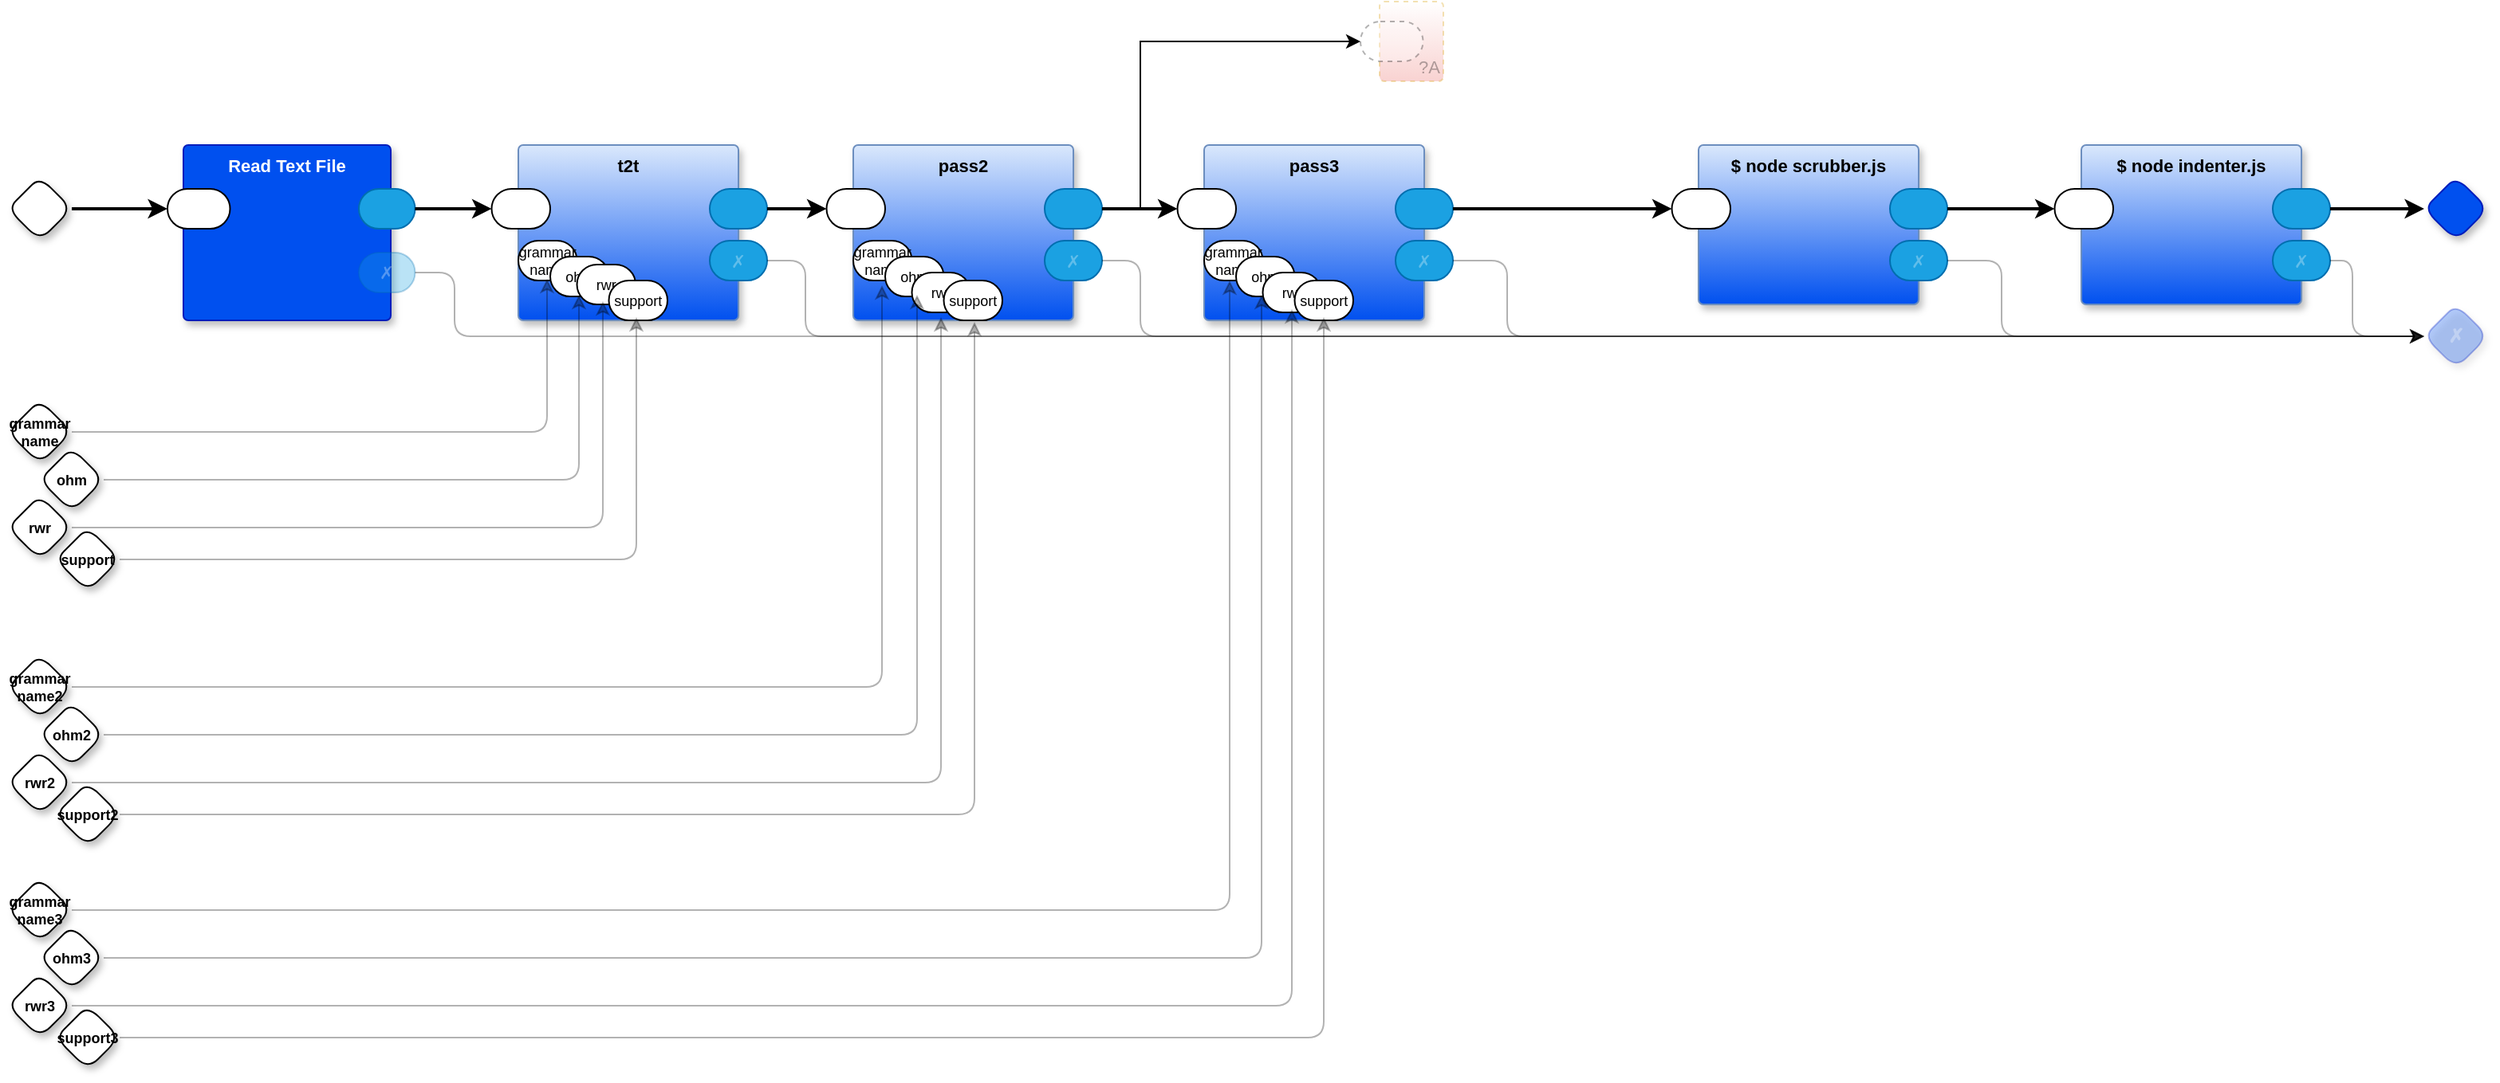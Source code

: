 <mxfile version="24.4.8" type="device" pages="4">
  <diagram id="Rfz-nHKzfFXtIfp8jGCo" name="main">
    <mxGraphModel dx="1050" dy="583" grid="1" gridSize="10" guides="1" tooltips="1" connect="1" arrows="1" fold="1" page="1" pageScale="1" pageWidth="850" pageHeight="1100" math="0" shadow="0">
      <root>
        <mxCell id="0" />
        <mxCell id="1" parent="0" />
        <mxCell id="_-YTuwWALcvk040Sg-yM-1" value="t2t" style="rounded=1;whiteSpace=wrap;html=1;container=1;recursiveResize=0;verticalAlign=top;arcSize=6;fontStyle=1;autosize=0;points=[];absoluteArcSize=1;shadow=1;strokeColor=#6c8ebf;fillColor=#dae8fc;fontFamily=Helvetica;fontSize=11;gradientColor=#0050EF;fontColor=default;" parent="1" vertex="1">
          <mxGeometry x="340" y="120" width="138" height="110" as="geometry">
            <mxRectangle x="-98" y="-1230" width="99" height="26" as="alternateBounds" />
          </mxGeometry>
        </mxCell>
        <mxCell id="_-YTuwWALcvk040Sg-yM-2" value="" style="rounded=1;whiteSpace=wrap;html=1;sketch=0;points=[[0,0.5,0,0,0],[1,0.5,0,0,0]];arcSize=50;fontFamily=Helvetica;fontSize=11;fontColor=default;" parent="_-YTuwWALcvk040Sg-yM-1" vertex="1">
          <mxGeometry x="-16.75" y="27.5" width="36.75" height="25" as="geometry" />
        </mxCell>
        <mxCell id="_-YTuwWALcvk040Sg-yM-3" value="" style="rounded=1;whiteSpace=wrap;html=1;sketch=0;points=[[0,0.5,0,0,0],[1,0.5,0,0,0]];fillColor=#1ba1e2;fontColor=#ffffff;strokeColor=#006EAF;arcSize=50;fontFamily=Helvetica;fontSize=11;" parent="_-YTuwWALcvk040Sg-yM-1" vertex="1">
          <mxGeometry x="120" y="27.5" width="36" height="25" as="geometry" />
        </mxCell>
        <mxCell id="_-YTuwWALcvk040Sg-yM-4" value="✗" style="rounded=1;whiteSpace=wrap;html=1;sketch=0;points=[[0,0.5,0,0,0],[1,0.5,0,0,0]];fillColor=#1ba1e2;fontColor=#ffffff;strokeColor=#006EAF;arcSize=50;fontFamily=Helvetica;fontSize=11;textOpacity=30;" parent="_-YTuwWALcvk040Sg-yM-1" vertex="1">
          <mxGeometry x="120" y="60" width="36" height="25" as="geometry" />
        </mxCell>
        <mxCell id="VTmQtG-PegYEg4OVuffs-2" value="grammar&#xa;name" style="rounded=1;sketch=0;points=[[0,0.5,0,0,0],[1,0.5,0,0,0]];arcSize=50;fontFamily=Helvetica;fontSize=9;fontColor=default;" parent="_-YTuwWALcvk040Sg-yM-1" vertex="1">
          <mxGeometry y="60" width="36.75" height="25" as="geometry" />
        </mxCell>
        <mxCell id="LCIWxbHtnL4AgZjA0z7f-9" value="ohm" style="rounded=1;sketch=0;points=[[0,0.5,0,0,0],[1,0.5,0,0,0]];arcSize=50;fontFamily=Helvetica;fontSize=9;fontColor=default;" parent="_-YTuwWALcvk040Sg-yM-1" vertex="1">
          <mxGeometry x="20" y="70" width="36.75" height="25" as="geometry" />
        </mxCell>
        <mxCell id="LCIWxbHtnL4AgZjA0z7f-10" value="rwr" style="rounded=1;sketch=0;points=[[0,0.5,0,0,0],[1,0.5,0,0,0]];arcSize=50;fontFamily=Helvetica;fontSize=9;fontColor=default;" parent="_-YTuwWALcvk040Sg-yM-1" vertex="1">
          <mxGeometry x="36.75" y="75" width="36.75" height="25" as="geometry" />
        </mxCell>
        <mxCell id="VTmQtG-PegYEg4OVuffs-1" value="support" style="rounded=1;sketch=0;points=[[0,0.5,0,0,0],[1,0.5,0,0,0]];arcSize=50;fontFamily=Helvetica;fontSize=9;fontColor=default;" parent="_-YTuwWALcvk040Sg-yM-1" vertex="1">
          <mxGeometry x="56.75" y="85" width="36.75" height="25" as="geometry" />
        </mxCell>
        <mxCell id="_-YTuwWALcvk040Sg-yM-5" value="" style="rhombus;whiteSpace=wrap;html=1;rounded=1;fontStyle=1;glass=0;sketch=0;fontSize=12;points=[[0,0.5,0,0,0],[0.5,0,0,0,0],[0.5,1,0,0,0],[1,0.5,0,0,0]];shadow=1;fontFamily=Helvetica;fontColor=default;" parent="1" vertex="1">
          <mxGeometry x="20" y="140" width="40" height="40" as="geometry" />
        </mxCell>
        <mxCell id="_-YTuwWALcvk040Sg-yM-6" value="" style="rhombus;whiteSpace=wrap;html=1;rounded=1;fontStyle=1;glass=0;sketch=0;fontSize=12;points=[[0,0.5,0,0,0],[0.5,0,0,0,0],[0.5,1,0,0,0],[1,0.5,0,0,0]];shadow=1;fillColor=#0050ef;fontColor=#ffffff;strokeColor=#001DBC;fontFamily=Helvetica;" parent="1" vertex="1">
          <mxGeometry x="1535" y="140" width="40" height="40" as="geometry" />
        </mxCell>
        <mxCell id="_-YTuwWALcvk040Sg-yM-7" value="✗" style="rhombus;whiteSpace=wrap;html=1;rounded=1;fillColor=#0050ef;fontColor=#ffffff;strokeColor=#001DBC;fontStyle=1;glass=0;sketch=0;fontSize=12;points=[[0,0.5,0,0,0],[0.5,0,0,0,0],[0.5,1,0,0,0],[1,0.5,0,0,0]];shadow=1;opacity=30;textOpacity=30;" parent="1" vertex="1">
          <mxGeometry x="1535" y="220" width="40" height="40" as="geometry" />
        </mxCell>
        <mxCell id="_-YTuwWALcvk040Sg-yM-9" style="edgeStyle=orthogonalEdgeStyle;rounded=1;orthogonalLoop=1;jettySize=auto;html=1;exitX=1;exitY=0.5;exitDx=0;exitDy=0;exitPerimeter=0;entryX=0;entryY=0.5;entryDx=0;entryDy=0;entryPerimeter=0;curved=0;opacity=30;" parent="1" source="_-YTuwWALcvk040Sg-yM-4" target="_-YTuwWALcvk040Sg-yM-7" edge="1">
          <mxGeometry relative="1" as="geometry">
            <Array as="points">
              <mxPoint x="520" y="193" />
              <mxPoint x="520" y="240" />
              <mxPoint x="770" y="240" />
            </Array>
          </mxGeometry>
        </mxCell>
        <mxCell id="VGZLOjveox1qzQNJpgzl-1" value="Read Text File" style="rounded=1;whiteSpace=wrap;html=1;sketch=0;container=1;recursiveResize=0;verticalAlign=top;arcSize=6;fontStyle=1;autosize=0;points=[];absoluteArcSize=1;shadow=1;strokeColor=#001DBC;fillColor=#0050ef;fontColor=#ffffff;fontFamily=Helvetica;fontSize=11;" parent="1" vertex="1">
          <mxGeometry x="130" y="120" width="130" height="110" as="geometry">
            <mxRectangle x="-98" y="-1230" width="99" height="26" as="alternateBounds" />
          </mxGeometry>
        </mxCell>
        <mxCell id="VGZLOjveox1qzQNJpgzl-2" value="" style="rounded=1;whiteSpace=wrap;html=1;sketch=0;points=[[0,0.5,0,0,0],[1,0.5,0,0,0]];arcSize=50;fontFamily=Helvetica;fontSize=11;fontColor=default;" parent="VGZLOjveox1qzQNJpgzl-1" vertex="1">
          <mxGeometry x="-10" y="27.5" width="39.25" height="25" as="geometry" />
        </mxCell>
        <mxCell id="VGZLOjveox1qzQNJpgzl-3" value="" style="rounded=1;whiteSpace=wrap;html=1;sketch=0;points=[[0,0.5,0,0,0],[1,0.5,0,0,0]];fillColor=#1ba1e2;fontColor=#ffffff;strokeColor=#006EAF;arcSize=50;fontFamily=Helvetica;fontSize=11;" parent="VGZLOjveox1qzQNJpgzl-1" vertex="1">
          <mxGeometry x="110" y="27.5" width="35.25" height="25" as="geometry" />
        </mxCell>
        <mxCell id="VGZLOjveox1qzQNJpgzl-4" value="✗" style="rounded=1;whiteSpace=wrap;html=1;sketch=0;points=[[0,0.5,0,0,0],[1,0.5,0,0,0]];fillColor=#1ba1e2;fontColor=#ffffff;strokeColor=#006EAF;arcSize=50;fontFamily=Helvetica;fontSize=11;textOpacity=30;opacity=30;" parent="VGZLOjveox1qzQNJpgzl-1" vertex="1">
          <mxGeometry x="110" y="67.5" width="35.25" height="25" as="geometry" />
        </mxCell>
        <mxCell id="VGZLOjveox1qzQNJpgzl-5" style="edgeStyle=orthogonalEdgeStyle;rounded=0;orthogonalLoop=1;jettySize=auto;html=1;exitX=1;exitY=0.5;exitDx=0;exitDy=0;exitPerimeter=0;entryX=0;entryY=0.5;entryDx=0;entryDy=0;entryPerimeter=0;strokeWidth=2;" parent="1" source="_-YTuwWALcvk040Sg-yM-5" target="VGZLOjveox1qzQNJpgzl-2" edge="1">
          <mxGeometry relative="1" as="geometry" />
        </mxCell>
        <mxCell id="VGZLOjveox1qzQNJpgzl-6" style="edgeStyle=orthogonalEdgeStyle;rounded=0;orthogonalLoop=1;jettySize=auto;html=1;exitX=1;exitY=0.5;exitDx=0;exitDy=0;exitPerimeter=0;strokeWidth=2;" parent="1" source="VGZLOjveox1qzQNJpgzl-3" target="_-YTuwWALcvk040Sg-yM-2" edge="1">
          <mxGeometry relative="1" as="geometry" />
        </mxCell>
        <mxCell id="VGZLOjveox1qzQNJpgzl-7" style="edgeStyle=orthogonalEdgeStyle;rounded=1;orthogonalLoop=1;jettySize=auto;html=1;exitX=1;exitY=0.5;exitDx=0;exitDy=0;exitPerimeter=0;entryX=0;entryY=0.5;entryDx=0;entryDy=0;entryPerimeter=0;curved=0;opacity=30;" parent="1" source="VGZLOjveox1qzQNJpgzl-4" target="_-YTuwWALcvk040Sg-yM-7" edge="1">
          <mxGeometry relative="1" as="geometry">
            <Array as="points">
              <mxPoint x="300" y="200" />
              <mxPoint x="300" y="240" />
            </Array>
          </mxGeometry>
        </mxCell>
        <mxCell id="CZ-6qLe8DsOaRnYPHkps-1" value="pass2" style="rounded=1;whiteSpace=wrap;html=1;container=1;recursiveResize=0;verticalAlign=top;arcSize=6;fontStyle=1;autosize=0;points=[];absoluteArcSize=1;shadow=1;strokeColor=#6c8ebf;fillColor=#dae8fc;fontFamily=Helvetica;fontSize=11;gradientColor=#0050EF;fontColor=default;" parent="1" vertex="1">
          <mxGeometry x="550" y="120" width="138" height="110" as="geometry">
            <mxRectangle x="-98" y="-1230" width="99" height="26" as="alternateBounds" />
          </mxGeometry>
        </mxCell>
        <mxCell id="CZ-6qLe8DsOaRnYPHkps-2" value="" style="rounded=1;whiteSpace=wrap;html=1;sketch=0;points=[[0,0.5,0,0,0],[1,0.5,0,0,0]];arcSize=50;fontFamily=Helvetica;fontSize=11;fontColor=default;" parent="CZ-6qLe8DsOaRnYPHkps-1" vertex="1">
          <mxGeometry x="-16.75" y="27.5" width="36.75" height="25" as="geometry" />
        </mxCell>
        <mxCell id="CZ-6qLe8DsOaRnYPHkps-3" value="" style="rounded=1;whiteSpace=wrap;html=1;sketch=0;points=[[0,0.5,0,0,0],[1,0.5,0,0,0]];fillColor=#1ba1e2;fontColor=#ffffff;strokeColor=#006EAF;arcSize=50;fontFamily=Helvetica;fontSize=11;" parent="CZ-6qLe8DsOaRnYPHkps-1" vertex="1">
          <mxGeometry x="120" y="27.5" width="36" height="25" as="geometry" />
        </mxCell>
        <mxCell id="CZ-6qLe8DsOaRnYPHkps-4" value="✗" style="rounded=1;whiteSpace=wrap;html=1;sketch=0;points=[[0,0.5,0,0,0],[1,0.5,0,0,0]];fillColor=#1ba1e2;fontColor=#ffffff;strokeColor=#006EAF;arcSize=50;fontFamily=Helvetica;fontSize=11;textOpacity=30;" parent="CZ-6qLe8DsOaRnYPHkps-1" vertex="1">
          <mxGeometry x="120" y="60" width="36" height="25" as="geometry" />
        </mxCell>
        <mxCell id="LCIWxbHtnL4AgZjA0z7f-11" value="grammar&#xa;name" style="rounded=1;sketch=0;points=[[0,0.5,0,0,0],[1,0.5,0,0,0]];arcSize=50;fontFamily=Helvetica;fontSize=9;fontColor=default;" parent="CZ-6qLe8DsOaRnYPHkps-1" vertex="1">
          <mxGeometry y="60" width="36.75" height="25" as="geometry" />
        </mxCell>
        <mxCell id="LCIWxbHtnL4AgZjA0z7f-12" value="ohm" style="rounded=1;sketch=0;points=[[0,0.5,0,0,0],[1,0.5,0,0,0]];arcSize=50;fontFamily=Helvetica;fontSize=9;fontColor=default;" parent="CZ-6qLe8DsOaRnYPHkps-1" vertex="1">
          <mxGeometry x="20" y="70" width="36.75" height="25" as="geometry" />
        </mxCell>
        <mxCell id="VTmQtG-PegYEg4OVuffs-7" value="rwr" style="rounded=1;sketch=0;points=[[0,0.5,0,0,0],[1,0.5,0,0,0]];arcSize=50;fontFamily=Helvetica;fontSize=9;fontColor=default;" parent="CZ-6qLe8DsOaRnYPHkps-1" vertex="1">
          <mxGeometry x="36.75" y="80" width="36.75" height="25" as="geometry" />
        </mxCell>
        <mxCell id="VTmQtG-PegYEg4OVuffs-8" value="support" style="rounded=1;sketch=0;points=[[0,0.5,0,0,0],[1,0.5,0,0,0]];arcSize=50;fontFamily=Helvetica;fontSize=9;fontColor=default;" parent="CZ-6qLe8DsOaRnYPHkps-1" vertex="1">
          <mxGeometry x="56.75" y="85" width="36.75" height="25" as="geometry" />
        </mxCell>
        <mxCell id="CZ-6qLe8DsOaRnYPHkps-5" style="edgeStyle=orthogonalEdgeStyle;rounded=1;orthogonalLoop=1;jettySize=auto;html=1;exitX=1;exitY=0.5;exitDx=0;exitDy=0;exitPerimeter=0;entryX=0;entryY=0.5;entryDx=0;entryDy=0;entryPerimeter=0;curved=0;opacity=30;" parent="1" source="CZ-6qLe8DsOaRnYPHkps-4" target="_-YTuwWALcvk040Sg-yM-7" edge="1">
          <mxGeometry relative="1" as="geometry">
            <Array as="points">
              <mxPoint x="730" y="193" />
              <mxPoint x="730" y="240" />
            </Array>
          </mxGeometry>
        </mxCell>
        <mxCell id="LCIWxbHtnL4AgZjA0z7f-1" value="$ node indenter.js" style="rounded=1;whiteSpace=wrap;html=1;container=1;recursiveResize=0;verticalAlign=top;arcSize=6;fontStyle=1;autosize=0;points=[];absoluteArcSize=1;shadow=1;strokeColor=#6c8ebf;fillColor=#dae8fc;fontFamily=Helvetica;fontSize=11;gradientColor=#0050EF;fontColor=default;" parent="1" vertex="1">
          <mxGeometry x="1320" y="120" width="138" height="100" as="geometry">
            <mxRectangle x="-98" y="-1230" width="99" height="26" as="alternateBounds" />
          </mxGeometry>
        </mxCell>
        <mxCell id="LCIWxbHtnL4AgZjA0z7f-2" value="" style="rounded=1;whiteSpace=wrap;html=1;sketch=0;points=[[0,0.5,0,0,0],[1,0.5,0,0,0]];arcSize=50;fontFamily=Helvetica;fontSize=11;fontColor=default;" parent="LCIWxbHtnL4AgZjA0z7f-1" vertex="1">
          <mxGeometry x="-16.75" y="27.5" width="36.75" height="25" as="geometry" />
        </mxCell>
        <mxCell id="LCIWxbHtnL4AgZjA0z7f-3" value="" style="rounded=1;whiteSpace=wrap;html=1;sketch=0;points=[[0,0.5,0,0,0],[1,0.5,0,0,0]];fillColor=#1ba1e2;fontColor=#ffffff;strokeColor=#006EAF;arcSize=50;fontFamily=Helvetica;fontSize=11;" parent="LCIWxbHtnL4AgZjA0z7f-1" vertex="1">
          <mxGeometry x="120" y="27.5" width="36" height="25" as="geometry" />
        </mxCell>
        <mxCell id="LCIWxbHtnL4AgZjA0z7f-4" value="✗" style="rounded=1;whiteSpace=wrap;html=1;sketch=0;points=[[0,0.5,0,0,0],[1,0.5,0,0,0]];fillColor=#1ba1e2;fontColor=#ffffff;strokeColor=#006EAF;arcSize=50;fontFamily=Helvetica;fontSize=11;textOpacity=30;" parent="LCIWxbHtnL4AgZjA0z7f-1" vertex="1">
          <mxGeometry x="120" y="60" width="36" height="25" as="geometry" />
        </mxCell>
        <mxCell id="LCIWxbHtnL4AgZjA0z7f-7" style="edgeStyle=orthogonalEdgeStyle;rounded=1;orthogonalLoop=1;jettySize=auto;html=1;entryX=0;entryY=0.5;entryDx=0;entryDy=0;entryPerimeter=0;curved=0;opacity=30;" parent="1" source="LCIWxbHtnL4AgZjA0z7f-4" target="_-YTuwWALcvk040Sg-yM-7" edge="1">
          <mxGeometry relative="1" as="geometry">
            <Array as="points">
              <mxPoint x="1490" y="193" />
              <mxPoint x="1490" y="240" />
            </Array>
          </mxGeometry>
        </mxCell>
        <mxCell id="LCIWxbHtnL4AgZjA0z7f-13" value="grammar&#xa;name" style="rhombus;rounded=1;fontStyle=1;glass=0;sketch=0;fontSize=9;points=[[0,0.5,0,0,0],[0.5,0,0,0,0],[0.5,1,0,0,0],[1,0.5,0,0,0]];shadow=1;fontFamily=Helvetica;fontColor=default;" parent="1" vertex="1">
          <mxGeometry x="20" y="280" width="40" height="40" as="geometry" />
        </mxCell>
        <mxCell id="LCIWxbHtnL4AgZjA0z7f-14" value="ohm" style="rhombus;rounded=1;fontStyle=1;glass=0;sketch=0;fontSize=9;points=[[0,0.5,0,0,0],[0.5,0,0,0,0],[0.5,1,0,0,0],[1,0.5,0,0,0]];shadow=1;fontFamily=Helvetica;fontColor=default;" parent="1" vertex="1">
          <mxGeometry x="40" y="310" width="40" height="40" as="geometry" />
        </mxCell>
        <mxCell id="LCIWxbHtnL4AgZjA0z7f-17" style="edgeStyle=orthogonalEdgeStyle;rounded=1;orthogonalLoop=1;jettySize=auto;html=1;exitX=1;exitY=0.5;exitDx=0;exitDy=0;exitPerimeter=0;entryX=0.49;entryY=0.96;entryDx=0;entryDy=0;entryPerimeter=0;curved=0;opacity=30;" parent="1" source="LCIWxbHtnL4AgZjA0z7f-13" target="VTmQtG-PegYEg4OVuffs-2" edge="1">
          <mxGeometry relative="1" as="geometry" />
        </mxCell>
        <mxCell id="LCIWxbHtnL4AgZjA0z7f-18" style="edgeStyle=orthogonalEdgeStyle;rounded=1;orthogonalLoop=1;jettySize=auto;html=1;exitX=1;exitY=0.5;exitDx=0;exitDy=0;exitPerimeter=0;entryX=0.49;entryY=0.96;entryDx=0;entryDy=0;entryPerimeter=0;curved=0;opacity=30;" parent="1" source="LCIWxbHtnL4AgZjA0z7f-14" target="LCIWxbHtnL4AgZjA0z7f-9" edge="1">
          <mxGeometry relative="1" as="geometry" />
        </mxCell>
        <mxCell id="VTmQtG-PegYEg4OVuffs-3" value="rwr" style="rhombus;rounded=1;fontStyle=1;glass=0;sketch=0;fontSize=9;points=[[0,0.5,0,0,0],[0.5,0,0,0,0],[0.5,1,0,0,0],[1,0.5,0,0,0]];shadow=1;fontFamily=Helvetica;fontColor=default;" parent="1" vertex="1">
          <mxGeometry x="20" y="340" width="40" height="40" as="geometry" />
        </mxCell>
        <mxCell id="VTmQtG-PegYEg4OVuffs-4" value="support" style="rhombus;rounded=1;fontStyle=1;glass=0;sketch=0;fontSize=9;points=[[0,0.5,0,0,0],[0.5,0,0,0,0],[0.5,1,0,0,0],[1,0.5,0,0,0]];shadow=1;fontFamily=Helvetica;fontColor=default;" parent="1" vertex="1">
          <mxGeometry x="50" y="360" width="40" height="40" as="geometry" />
        </mxCell>
        <mxCell id="VTmQtG-PegYEg4OVuffs-5" style="edgeStyle=orthogonalEdgeStyle;rounded=1;orthogonalLoop=1;jettySize=auto;html=1;exitX=1;exitY=0.5;exitDx=0;exitDy=0;exitPerimeter=0;entryX=0.442;entryY=0.92;entryDx=0;entryDy=0;entryPerimeter=0;curved=0;opacity=30;" parent="1" source="VTmQtG-PegYEg4OVuffs-3" target="LCIWxbHtnL4AgZjA0z7f-10" edge="1">
          <mxGeometry relative="1" as="geometry" />
        </mxCell>
        <mxCell id="VTmQtG-PegYEg4OVuffs-6" style="edgeStyle=orthogonalEdgeStyle;rounded=1;orthogonalLoop=1;jettySize=auto;html=1;exitX=1;exitY=0.5;exitDx=0;exitDy=0;exitPerimeter=0;entryX=0.469;entryY=0.92;entryDx=0;entryDy=0;entryPerimeter=0;curved=0;opacity=30;" parent="1" source="VTmQtG-PegYEg4OVuffs-4" target="VTmQtG-PegYEg4OVuffs-1" edge="1">
          <mxGeometry relative="1" as="geometry" />
        </mxCell>
        <mxCell id="VTmQtG-PegYEg4OVuffs-9" value="grammar&#xa;name2" style="rhombus;rounded=1;fontStyle=1;glass=0;sketch=0;fontSize=9;points=[[0,0.5,0,0,0],[0.5,0,0,0,0],[0.5,1,0,0,0],[1,0.5,0,0,0]];shadow=1;fontFamily=Helvetica;fontColor=default;" parent="1" vertex="1">
          <mxGeometry x="20" y="440" width="40" height="40" as="geometry" />
        </mxCell>
        <mxCell id="VTmQtG-PegYEg4OVuffs-10" value="ohm2" style="rhombus;rounded=1;fontStyle=1;glass=0;sketch=0;fontSize=9;points=[[0,0.5,0,0,0],[0.5,0,0,0,0],[0.5,1,0,0,0],[1,0.5,0,0,0]];shadow=1;fontFamily=Helvetica;fontColor=default;" parent="1" vertex="1">
          <mxGeometry x="40" y="470" width="40" height="40" as="geometry" />
        </mxCell>
        <mxCell id="VTmQtG-PegYEg4OVuffs-11" value="rwr2" style="rhombus;rounded=1;fontStyle=1;glass=0;sketch=0;fontSize=9;points=[[0,0.5,0,0,0],[0.5,0,0,0,0],[0.5,1,0,0,0],[1,0.5,0,0,0]];shadow=1;fontFamily=Helvetica;fontColor=default;" parent="1" vertex="1">
          <mxGeometry x="20" y="500" width="40" height="40" as="geometry" />
        </mxCell>
        <mxCell id="VTmQtG-PegYEg4OVuffs-12" value="support2" style="rhombus;rounded=1;fontStyle=1;glass=0;sketch=0;fontSize=9;points=[[0,0.5,0,0,0],[0.5,0,0,0,0],[0.5,1,0,0,0],[1,0.5,0,0,0]];shadow=1;fontFamily=Helvetica;fontColor=default;" parent="1" vertex="1">
          <mxGeometry x="50" y="520" width="40" height="40" as="geometry" />
        </mxCell>
        <mxCell id="VTmQtG-PegYEg4OVuffs-13" style="edgeStyle=orthogonalEdgeStyle;rounded=1;orthogonalLoop=1;jettySize=auto;html=1;exitX=1;exitY=0.5;exitDx=0;exitDy=0;exitPerimeter=0;entryX=0.49;entryY=1.12;entryDx=0;entryDy=0;entryPerimeter=0;curved=0;opacity=30;" parent="1" source="VTmQtG-PegYEg4OVuffs-9" target="LCIWxbHtnL4AgZjA0z7f-11" edge="1">
          <mxGeometry relative="1" as="geometry">
            <mxPoint x="188" y="460" as="targetPoint" />
          </mxGeometry>
        </mxCell>
        <mxCell id="VTmQtG-PegYEg4OVuffs-14" style="edgeStyle=orthogonalEdgeStyle;curved=0;rounded=1;orthogonalLoop=1;jettySize=auto;html=1;exitX=1;exitY=0.5;exitDx=0;exitDy=0;exitPerimeter=0;entryX=0.544;entryY=0.96;entryDx=0;entryDy=0;entryPerimeter=0;opacity=30;strokeColor=default;align=center;verticalAlign=middle;fontFamily=Helvetica;fontSize=11;fontColor=default;labelBackgroundColor=default;endArrow=classic;" parent="1" source="VTmQtG-PegYEg4OVuffs-10" target="LCIWxbHtnL4AgZjA0z7f-12" edge="1">
          <mxGeometry relative="1" as="geometry">
            <mxPoint x="258" y="490" as="targetPoint" />
          </mxGeometry>
        </mxCell>
        <mxCell id="VTmQtG-PegYEg4OVuffs-15" style="edgeStyle=orthogonalEdgeStyle;curved=0;rounded=1;orthogonalLoop=1;jettySize=auto;html=1;exitX=1;exitY=0.5;exitDx=0;exitDy=0;exitPerimeter=0;entryX=0.497;entryY=1.12;entryDx=0;entryDy=0;entryPerimeter=0;opacity=30;strokeColor=default;align=center;verticalAlign=middle;fontFamily=Helvetica;fontSize=11;fontColor=default;labelBackgroundColor=default;endArrow=classic;" parent="1" source="VTmQtG-PegYEg4OVuffs-11" target="VTmQtG-PegYEg4OVuffs-7" edge="1">
          <mxGeometry relative="1" as="geometry">
            <mxPoint x="198" y="520" as="targetPoint" />
          </mxGeometry>
        </mxCell>
        <mxCell id="VTmQtG-PegYEg4OVuffs-16" style="edgeStyle=orthogonalEdgeStyle;curved=0;rounded=1;orthogonalLoop=1;jettySize=auto;html=1;exitX=1;exitY=0.5;exitDx=0;exitDy=0;exitPerimeter=0;entryX=0.524;entryY=1.04;entryDx=0;entryDy=0;entryPerimeter=0;opacity=30;strokeColor=default;align=center;verticalAlign=middle;fontFamily=Helvetica;fontSize=11;fontColor=default;labelBackgroundColor=default;endArrow=classic;" parent="1" source="VTmQtG-PegYEg4OVuffs-12" target="VTmQtG-PegYEg4OVuffs-8" edge="1">
          <mxGeometry relative="1" as="geometry">
            <mxPoint x="268" y="550" as="targetPoint" />
          </mxGeometry>
        </mxCell>
        <mxCell id="PeTct7XzJ5eczt-76ZHi-1" style="edgeStyle=orthogonalEdgeStyle;curved=0;rounded=1;orthogonalLoop=1;jettySize=auto;html=1;exitX=1;exitY=0.5;exitDx=0;exitDy=0;exitPerimeter=0;entryX=0;entryY=0.5;entryDx=0;entryDy=0;entryPerimeter=0;strokeColor=default;strokeWidth=2;align=center;verticalAlign=middle;fontFamily=Helvetica;fontSize=11;fontColor=default;labelBackgroundColor=default;endArrow=classic;" parent="1" source="_-YTuwWALcvk040Sg-yM-3" target="CZ-6qLe8DsOaRnYPHkps-2" edge="1">
          <mxGeometry relative="1" as="geometry" />
        </mxCell>
        <mxCell id="PeTct7XzJ5eczt-76ZHi-3" value="pass3" style="rounded=1;whiteSpace=wrap;html=1;container=1;recursiveResize=0;verticalAlign=top;arcSize=6;fontStyle=1;autosize=0;points=[];absoluteArcSize=1;shadow=1;strokeColor=#6c8ebf;fillColor=#dae8fc;fontFamily=Helvetica;fontSize=11;gradientColor=#0050EF;fontColor=default;" parent="1" vertex="1">
          <mxGeometry x="770" y="120" width="138" height="110" as="geometry">
            <mxRectangle x="-98" y="-1230" width="99" height="26" as="alternateBounds" />
          </mxGeometry>
        </mxCell>
        <mxCell id="PeTct7XzJ5eczt-76ZHi-4" value="" style="rounded=1;whiteSpace=wrap;html=1;sketch=0;points=[[0,0.5,0,0,0],[1,0.5,0,0,0]];arcSize=50;fontFamily=Helvetica;fontSize=11;fontColor=default;" parent="PeTct7XzJ5eczt-76ZHi-3" vertex="1">
          <mxGeometry x="-16.75" y="27.5" width="36.75" height="25" as="geometry" />
        </mxCell>
        <mxCell id="PeTct7XzJ5eczt-76ZHi-5" value="" style="rounded=1;whiteSpace=wrap;html=1;sketch=0;points=[[0,0.5,0,0,0],[1,0.5,0,0,0]];fillColor=#1ba1e2;fontColor=#ffffff;strokeColor=#006EAF;arcSize=50;fontFamily=Helvetica;fontSize=11;" parent="PeTct7XzJ5eczt-76ZHi-3" vertex="1">
          <mxGeometry x="120" y="27.5" width="36" height="25" as="geometry" />
        </mxCell>
        <mxCell id="PeTct7XzJ5eczt-76ZHi-6" value="✗" style="rounded=1;whiteSpace=wrap;html=1;sketch=0;points=[[0,0.5,0,0,0],[1,0.5,0,0,0]];fillColor=#1ba1e2;fontColor=#ffffff;strokeColor=#006EAF;arcSize=50;fontFamily=Helvetica;fontSize=11;textOpacity=30;" parent="PeTct7XzJ5eczt-76ZHi-3" vertex="1">
          <mxGeometry x="120" y="60" width="36" height="25" as="geometry" />
        </mxCell>
        <mxCell id="PeTct7XzJ5eczt-76ZHi-7" value="grammar&#xa;name" style="rounded=1;sketch=0;points=[[0,0.5,0,0,0],[1,0.5,0,0,0]];arcSize=50;fontFamily=Helvetica;fontSize=9;fontColor=default;" parent="PeTct7XzJ5eczt-76ZHi-3" vertex="1">
          <mxGeometry y="60" width="36.75" height="25" as="geometry" />
        </mxCell>
        <mxCell id="PeTct7XzJ5eczt-76ZHi-8" value="ohm" style="rounded=1;sketch=0;points=[[0,0.5,0,0,0],[1,0.5,0,0,0]];arcSize=50;fontFamily=Helvetica;fontSize=9;fontColor=default;" parent="PeTct7XzJ5eczt-76ZHi-3" vertex="1">
          <mxGeometry x="20" y="70" width="36.75" height="25" as="geometry" />
        </mxCell>
        <mxCell id="PeTct7XzJ5eczt-76ZHi-9" value="rwr" style="rounded=1;sketch=0;points=[[0,0.5,0,0,0],[1,0.5,0,0,0]];arcSize=50;fontFamily=Helvetica;fontSize=9;fontColor=default;" parent="PeTct7XzJ5eczt-76ZHi-3" vertex="1">
          <mxGeometry x="36.75" y="80" width="36.75" height="25" as="geometry" />
        </mxCell>
        <mxCell id="PeTct7XzJ5eczt-76ZHi-10" value="support" style="rounded=1;sketch=0;points=[[0,0.5,0,0,0],[1,0.5,0,0,0]];arcSize=50;fontFamily=Helvetica;fontSize=9;fontColor=default;" parent="PeTct7XzJ5eczt-76ZHi-3" vertex="1">
          <mxGeometry x="56.75" y="85" width="36.75" height="25" as="geometry" />
        </mxCell>
        <mxCell id="PeTct7XzJ5eczt-76ZHi-11" style="edgeStyle=orthogonalEdgeStyle;curved=0;rounded=1;orthogonalLoop=1;jettySize=auto;html=1;exitX=1;exitY=0.5;exitDx=0;exitDy=0;exitPerimeter=0;entryX=0;entryY=0.5;entryDx=0;entryDy=0;entryPerimeter=0;strokeColor=default;strokeWidth=2;align=center;verticalAlign=middle;fontFamily=Helvetica;fontSize=11;fontColor=default;labelBackgroundColor=default;endArrow=classic;" parent="1" source="CZ-6qLe8DsOaRnYPHkps-3" target="PeTct7XzJ5eczt-76ZHi-4" edge="1">
          <mxGeometry relative="1" as="geometry" />
        </mxCell>
        <mxCell id="FwD1aDwRomljv2TTWLnS-1" style="edgeStyle=orthogonalEdgeStyle;curved=0;rounded=1;orthogonalLoop=1;jettySize=auto;html=1;entryX=0;entryY=0.5;entryDx=0;entryDy=0;entryPerimeter=0;strokeColor=default;strokeWidth=1;align=center;verticalAlign=middle;fontFamily=Helvetica;fontSize=11;fontColor=default;labelBackgroundColor=default;endArrow=classic;opacity=30;" parent="1" source="PeTct7XzJ5eczt-76ZHi-6" target="_-YTuwWALcvk040Sg-yM-7" edge="1">
          <mxGeometry relative="1" as="geometry">
            <Array as="points">
              <mxPoint x="960" y="193" />
              <mxPoint x="960" y="240" />
            </Array>
          </mxGeometry>
        </mxCell>
        <mxCell id="FwD1aDwRomljv2TTWLnS-2" value="grammar&#xa;name3" style="rhombus;rounded=1;fontStyle=1;glass=0;sketch=0;fontSize=9;points=[[0,0.5,0,0,0],[0.5,0,0,0,0],[0.5,1,0,0,0],[1,0.5,0,0,0]];shadow=1;fontFamily=Helvetica;fontColor=default;" parent="1" vertex="1">
          <mxGeometry x="20" y="580" width="40" height="40" as="geometry" />
        </mxCell>
        <mxCell id="FwD1aDwRomljv2TTWLnS-3" value="ohm3" style="rhombus;rounded=1;fontStyle=1;glass=0;sketch=0;fontSize=9;points=[[0,0.5,0,0,0],[0.5,0,0,0,0],[0.5,1,0,0,0],[1,0.5,0,0,0]];shadow=1;fontFamily=Helvetica;fontColor=default;" parent="1" vertex="1">
          <mxGeometry x="40" y="610" width="40" height="40" as="geometry" />
        </mxCell>
        <mxCell id="FwD1aDwRomljv2TTWLnS-4" value="rwr3" style="rhombus;rounded=1;fontStyle=1;glass=0;sketch=0;fontSize=9;points=[[0,0.5,0,0,0],[0.5,0,0,0,0],[0.5,1,0,0,0],[1,0.5,0,0,0]];shadow=1;fontFamily=Helvetica;fontColor=default;" parent="1" vertex="1">
          <mxGeometry x="20" y="640" width="40" height="40" as="geometry" />
        </mxCell>
        <mxCell id="FwD1aDwRomljv2TTWLnS-5" value="support3" style="rhombus;rounded=1;fontStyle=1;glass=0;sketch=0;fontSize=9;points=[[0,0.5,0,0,0],[0.5,0,0,0,0],[0.5,1,0,0,0],[1,0.5,0,0,0]];shadow=1;fontFamily=Helvetica;fontColor=default;" parent="1" vertex="1">
          <mxGeometry x="50" y="660" width="40" height="40" as="geometry" />
        </mxCell>
        <mxCell id="FwD1aDwRomljv2TTWLnS-6" style="edgeStyle=orthogonalEdgeStyle;curved=0;rounded=1;orthogonalLoop=1;jettySize=auto;html=1;exitX=1;exitY=0.5;exitDx=0;exitDy=0;exitPerimeter=0;entryX=0.435;entryY=1;entryDx=0;entryDy=0;entryPerimeter=0;strokeColor=default;strokeWidth=1;align=center;verticalAlign=middle;fontFamily=Helvetica;fontSize=11;fontColor=default;labelBackgroundColor=default;endArrow=classic;opacity=30;" parent="1" source="FwD1aDwRomljv2TTWLnS-2" target="PeTct7XzJ5eczt-76ZHi-7" edge="1">
          <mxGeometry relative="1" as="geometry" />
        </mxCell>
        <mxCell id="FwD1aDwRomljv2TTWLnS-7" style="edgeStyle=orthogonalEdgeStyle;curved=0;rounded=1;orthogonalLoop=1;jettySize=auto;html=1;exitX=1;exitY=0.5;exitDx=0;exitDy=0;exitPerimeter=0;entryX=0.435;entryY=0.96;entryDx=0;entryDy=0;entryPerimeter=0;opacity=30;strokeColor=default;strokeWidth=1;align=center;verticalAlign=middle;fontFamily=Helvetica;fontSize=11;fontColor=default;labelBackgroundColor=default;endArrow=classic;" parent="1" source="FwD1aDwRomljv2TTWLnS-3" target="PeTct7XzJ5eczt-76ZHi-8" edge="1">
          <mxGeometry relative="1" as="geometry" />
        </mxCell>
        <mxCell id="FwD1aDwRomljv2TTWLnS-8" style="edgeStyle=orthogonalEdgeStyle;curved=0;rounded=1;orthogonalLoop=1;jettySize=auto;html=1;exitX=1;exitY=0.5;exitDx=0;exitDy=0;exitPerimeter=0;entryX=0.497;entryY=0.92;entryDx=0;entryDy=0;entryPerimeter=0;opacity=30;strokeColor=default;strokeWidth=1;align=center;verticalAlign=middle;fontFamily=Helvetica;fontSize=11;fontColor=default;labelBackgroundColor=default;endArrow=classic;" parent="1" source="FwD1aDwRomljv2TTWLnS-4" target="PeTct7XzJ5eczt-76ZHi-9" edge="1">
          <mxGeometry relative="1" as="geometry" />
        </mxCell>
        <mxCell id="FwD1aDwRomljv2TTWLnS-9" style="edgeStyle=orthogonalEdgeStyle;curved=0;rounded=1;orthogonalLoop=1;jettySize=auto;html=1;exitX=1;exitY=0.5;exitDx=0;exitDy=0;exitPerimeter=0;entryX=0.497;entryY=0.92;entryDx=0;entryDy=0;entryPerimeter=0;opacity=30;strokeColor=default;strokeWidth=1;align=center;verticalAlign=middle;fontFamily=Helvetica;fontSize=11;fontColor=default;labelBackgroundColor=default;endArrow=classic;" parent="1" source="FwD1aDwRomljv2TTWLnS-5" target="PeTct7XzJ5eczt-76ZHi-10" edge="1">
          <mxGeometry relative="1" as="geometry" />
        </mxCell>
        <mxCell id="AomCqyVgUgGo4Gin0dHb-2" style="edgeStyle=orthogonalEdgeStyle;curved=0;rounded=1;orthogonalLoop=1;jettySize=auto;html=1;exitX=1;exitY=0.5;exitDx=0;exitDy=0;exitPerimeter=0;entryX=0;entryY=0.5;entryDx=0;entryDy=0;entryPerimeter=0;strokeColor=default;strokeWidth=2;align=center;verticalAlign=middle;fontFamily=Helvetica;fontSize=11;fontColor=default;labelBackgroundColor=default;endArrow=classic;" parent="1" source="LCIWxbHtnL4AgZjA0z7f-3" target="_-YTuwWALcvk040Sg-yM-6" edge="1">
          <mxGeometry relative="1" as="geometry" />
        </mxCell>
        <mxCell id="AomCqyVgUgGo4Gin0dHb-5" value="$ node scrubber.js" style="rounded=1;whiteSpace=wrap;html=1;container=1;recursiveResize=0;verticalAlign=top;arcSize=6;fontStyle=1;autosize=0;points=[];absoluteArcSize=1;shadow=1;strokeColor=#6c8ebf;fillColor=#dae8fc;fontFamily=Helvetica;fontSize=11;gradientColor=#0050EF;fontColor=default;" parent="1" vertex="1">
          <mxGeometry x="1080" y="120" width="138" height="100" as="geometry">
            <mxRectangle x="-98" y="-1230" width="99" height="26" as="alternateBounds" />
          </mxGeometry>
        </mxCell>
        <mxCell id="AomCqyVgUgGo4Gin0dHb-6" value="" style="rounded=1;whiteSpace=wrap;html=1;sketch=0;points=[[0,0.5,0,0,0],[1,0.5,0,0,0]];arcSize=50;fontFamily=Helvetica;fontSize=11;fontColor=default;" parent="AomCqyVgUgGo4Gin0dHb-5" vertex="1">
          <mxGeometry x="-16.75" y="27.5" width="36.75" height="25" as="geometry" />
        </mxCell>
        <mxCell id="AomCqyVgUgGo4Gin0dHb-7" value="" style="rounded=1;whiteSpace=wrap;html=1;sketch=0;points=[[0,0.5,0,0,0],[1,0.5,0,0,0]];fillColor=#1ba1e2;fontColor=#ffffff;strokeColor=#006EAF;arcSize=50;fontFamily=Helvetica;fontSize=11;" parent="AomCqyVgUgGo4Gin0dHb-5" vertex="1">
          <mxGeometry x="120" y="27.5" width="36" height="25" as="geometry" />
        </mxCell>
        <mxCell id="AomCqyVgUgGo4Gin0dHb-8" value="✗" style="rounded=1;whiteSpace=wrap;html=1;sketch=0;points=[[0,0.5,0,0,0],[1,0.5,0,0,0]];fillColor=#1ba1e2;fontColor=#ffffff;strokeColor=#006EAF;arcSize=50;fontFamily=Helvetica;fontSize=11;textOpacity=30;" parent="AomCqyVgUgGo4Gin0dHb-5" vertex="1">
          <mxGeometry x="120" y="60" width="36" height="25" as="geometry" />
        </mxCell>
        <mxCell id="AomCqyVgUgGo4Gin0dHb-11" style="edgeStyle=orthogonalEdgeStyle;curved=0;rounded=1;orthogonalLoop=1;jettySize=auto;html=1;exitX=1;exitY=0.5;exitDx=0;exitDy=0;exitPerimeter=0;entryX=0;entryY=0.5;entryDx=0;entryDy=0;entryPerimeter=0;strokeColor=default;strokeWidth=2;align=center;verticalAlign=middle;fontFamily=Helvetica;fontSize=11;fontColor=default;labelBackgroundColor=default;endArrow=classic;" parent="1" source="PeTct7XzJ5eczt-76ZHi-5" target="AomCqyVgUgGo4Gin0dHb-6" edge="1">
          <mxGeometry relative="1" as="geometry" />
        </mxCell>
        <mxCell id="AomCqyVgUgGo4Gin0dHb-12" style="edgeStyle=orthogonalEdgeStyle;curved=0;rounded=1;orthogonalLoop=1;jettySize=auto;html=1;exitX=1;exitY=0.5;exitDx=0;exitDy=0;exitPerimeter=0;entryX=0;entryY=0.5;entryDx=0;entryDy=0;entryPerimeter=0;strokeColor=default;strokeWidth=2;align=center;verticalAlign=middle;fontFamily=Helvetica;fontSize=11;fontColor=default;labelBackgroundColor=default;endArrow=classic;" parent="1" source="AomCqyVgUgGo4Gin0dHb-7" target="LCIWxbHtnL4AgZjA0z7f-2" edge="1">
          <mxGeometry relative="1" as="geometry" />
        </mxCell>
        <mxCell id="AomCqyVgUgGo4Gin0dHb-13" style="edgeStyle=orthogonalEdgeStyle;curved=0;rounded=1;orthogonalLoop=1;jettySize=auto;html=1;exitX=1;exitY=0.5;exitDx=0;exitDy=0;exitPerimeter=0;entryX=0;entryY=0.5;entryDx=0;entryDy=0;entryPerimeter=0;strokeColor=default;strokeWidth=1;align=center;verticalAlign=middle;fontFamily=Helvetica;fontSize=11;fontColor=default;labelBackgroundColor=default;endArrow=classic;opacity=30;" parent="1" source="AomCqyVgUgGo4Gin0dHb-8" target="_-YTuwWALcvk040Sg-yM-7" edge="1">
          <mxGeometry relative="1" as="geometry">
            <Array as="points">
              <mxPoint x="1270" y="193" />
              <mxPoint x="1270" y="240" />
            </Array>
          </mxGeometry>
        </mxCell>
        <mxCell id="PDmsrMhZURnzhIbve7P8-1" value="?A" style="rounded=1;whiteSpace=wrap;html=1;sketch=0;container=1;recursiveResize=0;verticalAlign=bottom;arcSize=6;fontStyle=0;autosize=0;points=[];absoluteArcSize=1;shadow=0;strokeColor=#d79b00;fillColor=#FFFFFF;fontFamily=Helvetica;fontSize=11;dashed=1;opacity=30;align=right;textOpacity=30;gradientColor=#EA6B66;fontColor=default;" vertex="1" parent="1">
          <mxGeometry x="880" y="30" width="40" height="50" as="geometry">
            <mxRectangle x="-98" y="-1230" width="99" height="26" as="alternateBounds" />
          </mxGeometry>
        </mxCell>
        <mxCell id="PDmsrMhZURnzhIbve7P8-2" value="" style="rounded=1;whiteSpace=wrap;html=1;sketch=0;points=[[0,0.5,0,0,0],[1,0.5,0,0,0]];arcSize=50;fontFamily=Helvetica;fontSize=11;fontColor=default;dashed=1;textOpacity=50;opacity=30;fontStyle=0" vertex="1" parent="PDmsrMhZURnzhIbve7P8-1">
          <mxGeometry x="-12" y="12.5" width="39.25" height="25" as="geometry" />
        </mxCell>
        <mxCell id="PDmsrMhZURnzhIbve7P8-3" style="edgeStyle=orthogonalEdgeStyle;rounded=0;orthogonalLoop=1;jettySize=auto;html=1;exitX=1;exitY=0.5;exitDx=0;exitDy=0;exitPerimeter=0;entryX=0;entryY=0.5;entryDx=0;entryDy=0;entryPerimeter=0;" edge="1" parent="1" source="CZ-6qLe8DsOaRnYPHkps-3" target="PDmsrMhZURnzhIbve7P8-2">
          <mxGeometry relative="1" as="geometry">
            <mxPoint x="830" y="50" as="targetPoint" />
            <Array as="points">
              <mxPoint x="730" y="160" />
              <mxPoint x="730" y="55" />
            </Array>
          </mxGeometry>
        </mxCell>
      </root>
    </mxGraphModel>
  </diagram>
  <diagram name="t2t" id="IVkmqNRIPyn7o2C7Jiq4">
    <mxGraphModel dx="1062" dy="561" grid="1" gridSize="10" guides="1" tooltips="1" connect="1" arrows="1" fold="1" page="1" pageScale="1" pageWidth="850" pageHeight="1100" math="0" shadow="0">
      <root>
        <mxCell id="0" />
        <mxCell id="1" parent="0" />
        <mxCell id="CzOqulaSszRgKVcybotP-1" value="Transpile" style="rounded=1;whiteSpace=wrap;sketch=0;container=1;recursiveResize=0;verticalAlign=top;arcSize=6;fontStyle=1;autosize=0;points=[];absoluteArcSize=1;shadow=1;strokeColor=#001DBC;fillColor=#0050ef;fontColor=#ffffff;fontFamily=Helvetica;fontSize=11;" parent="1" vertex="1">
          <mxGeometry x="490" y="50" width="130" height="210" as="geometry">
            <mxRectangle x="-98" y="-1230" width="99" height="26" as="alternateBounds" />
          </mxGeometry>
        </mxCell>
        <mxCell id="CzOqulaSszRgKVcybotP-2" value="ohmfn" style="rounded=1;whiteSpace=wrap;sketch=0;points=[[0,0.5,0,0,0],[1,0.5,0,0,0]];arcSize=50;fontFamily=Helvetica;fontSize=11;fontColor=default;fontStyle=0" parent="CzOqulaSszRgKVcybotP-1" vertex="1">
          <mxGeometry x="-17" y="57.5" width="66" height="25" as="geometry" />
        </mxCell>
        <mxCell id="CzOqulaSszRgKVcybotP-3" value="" style="rounded=1;whiteSpace=wrap;sketch=0;points=[[0,0.5,0,0,0],[1,0.5,0,0,0]];fillColor=#1ba1e2;fontColor=#ffffff;strokeColor=#006EAF;arcSize=50;fontFamily=Helvetica;fontSize=11;" parent="CzOqulaSszRgKVcybotP-1" vertex="1">
          <mxGeometry x="100" y="27.5" width="35.25" height="25" as="geometry" />
        </mxCell>
        <mxCell id="CzOqulaSszRgKVcybotP-4" value="✗" style="rounded=1;whiteSpace=wrap;sketch=0;points=[[0,0.5,0,0,0],[1,0.5,0,0,0]];fillColor=#1ba1e2;fontColor=#ffffff;strokeColor=#006EAF;arcSize=50;fontFamily=Helvetica;fontSize=11;textOpacity=30;" parent="CzOqulaSszRgKVcybotP-1" vertex="1">
          <mxGeometry x="100" y="67.5" width="35.25" height="25" as="geometry" />
        </mxCell>
        <mxCell id="CzOqulaSszRgKVcybotP-5" value="rwrfn" style="rounded=1;whiteSpace=wrap;sketch=0;points=[[0,0.5,0,0,0],[1,0.5,0,0,0]];arcSize=50;fontFamily=Helvetica;fontSize=11;fontColor=default;" parent="CzOqulaSszRgKVcybotP-1" vertex="1">
          <mxGeometry x="-17" y="92.5" width="66" height="25" as="geometry" />
        </mxCell>
        <mxCell id="CzOqulaSszRgKVcybotP-6" value="input" style="rounded=1;whiteSpace=wrap;sketch=0;points=[[0,0.5,0,0,0],[1,0.5,0,0,0]];arcSize=50;fontFamily=Helvetica;fontSize=11;fontColor=default;" parent="CzOqulaSszRgKVcybotP-1" vertex="1">
          <mxGeometry x="-17" y="167.5" width="66" height="25" as="geometry" />
        </mxCell>
        <mxCell id="CzOqulaSszRgKVcybotP-7" value="grammar name" style="rounded=1;whiteSpace=wrap;sketch=0;points=[[0,0.5,0,0,0],[1,0.5,0,0,0]];arcSize=50;fontFamily=Helvetica;fontSize=11;fontColor=default;" parent="CzOqulaSszRgKVcybotP-1" vertex="1">
          <mxGeometry x="-16" y="27.5" width="66" height="25" as="geometry" />
        </mxCell>
        <mxCell id="CzOqulaSszRgKVcybotP-8" value="rwrsupportfn" style="rounded=1;whiteSpace=wrap;sketch=0;points=[[0,0.5,0,0,0],[1,0.5,0,0,0]];arcSize=50;fontFamily=Helvetica;fontSize=11;fontColor=default;" parent="CzOqulaSszRgKVcybotP-1" vertex="1">
          <mxGeometry x="-17" y="127.5" width="66" height="25" as="geometry" />
        </mxCell>
        <mxCell id="CzOqulaSszRgKVcybotP-9" value="" style="edgeStyle=orthogonalEdgeStyle;shape=connector;rounded=1;jumpStyle=arc;orthogonalLoop=1;jettySize=auto;exitX=1;exitY=0.5;exitDx=0;exitDy=0;exitPerimeter=0;entryX=0;entryY=0.5;entryDx=0;entryDy=0;entryPerimeter=0;labelBackgroundColor=default;strokeColor=#666666;strokeWidth=2;fontFamily=Helvetica;fontSize=11;fontColor=default;endArrow=classic;fillColor=#f5f5f5;opacity=90;" parent="1" source="CzOqulaSszRgKVcybotP-3" target="CzOqulaSszRgKVcybotP-28" edge="1">
          <mxGeometry relative="1" as="geometry">
            <mxPoint x="740" y="90" as="targetPoint" />
          </mxGeometry>
        </mxCell>
        <mxCell id="CzOqulaSszRgKVcybotP-10" value="" style="edgeStyle=orthogonalEdgeStyle;shape=connector;rounded=1;jumpStyle=arc;orthogonalLoop=1;jettySize=auto;exitX=1;exitY=0.5;exitDx=0;exitDy=0;exitPerimeter=0;entryX=0;entryY=0.5;entryDx=0;entryDy=0;entryPerimeter=0;labelBackgroundColor=default;strokeColor=#666666;strokeWidth=1;fontFamily=Helvetica;fontSize=11;fontColor=default;endArrow=classic;fillColor=#f5f5f5;opacity=90;" parent="1" source="CzOqulaSszRgKVcybotP-4" target="CzOqulaSszRgKVcybotP-29" edge="1">
          <mxGeometry relative="1" as="geometry">
            <mxPoint x="740" y="270" as="targetPoint" />
          </mxGeometry>
        </mxCell>
        <mxCell id="CzOqulaSszRgKVcybotP-27" value="" style="rhombus;rounded=1;fontStyle=1;glass=0;sketch=0;fontSize=12;points=[[0,0.5,0,0,0],[0.5,0,0,0,0],[0.5,1,0,0,0],[1,0.5,0,0,0]];shadow=1;fontFamily=Helvetica;fontColor=default;labelBackgroundColor=none;" parent="1" vertex="1">
          <mxGeometry x="50" y="210" width="40" height="40" as="geometry" />
        </mxCell>
        <mxCell id="CzOqulaSszRgKVcybotP-28" value="" style="rhombus;whiteSpace=wrap;rounded=1;fontStyle=1;glass=0;sketch=0;fontSize=12;points=[[0,0.5,0,0,0],[0.5,0,0,0,0],[0.5,1,0,0,0],[1,0.5,0,0,0]];shadow=1;fillColor=#0050ef;fontColor=#ffffff;strokeColor=#001DBC;fontFamily=Helvetica;labelBackgroundColor=none;" parent="1" vertex="1">
          <mxGeometry x="710" y="70" width="40" height="40" as="geometry" />
        </mxCell>
        <mxCell id="CzOqulaSszRgKVcybotP-29" value="✗" style="rhombus;whiteSpace=wrap;rounded=1;fillColor=#0050ef;fontColor=#ffffff;strokeColor=#001DBC;fontStyle=1;glass=0;sketch=0;fontSize=12;points=[[0,0.5,0,0,0],[0.5,0,0,0,0],[0.5,1,0,0,0],[1,0.5,0,0,0]];shadow=1;opacity=30;textOpacity=30;labelBackgroundColor=none;" parent="1" vertex="1">
          <mxGeometry x="710" y="230" width="40" height="40" as="geometry" />
        </mxCell>
        <mxCell id="CzOqulaSszRgKVcybotP-30" value="" style="edgeStyle=orthogonalEdgeStyle;rounded=1;orthogonalLoop=1;jettySize=auto;exitX=1;exitY=0.5;exitDx=0;exitDy=0;exitPerimeter=0;entryX=0;entryY=0.5;entryDx=0;entryDy=0;entryPerimeter=0;curved=0;opacity=30;" parent="1" source="9dssIITWPkYs-hs0q4vN-1" target="CzOqulaSszRgKVcybotP-7" edge="1">
          <mxGeometry relative="1" as="geometry">
            <Array as="points" />
            <mxPoint x="200" y="90" as="targetPoint" />
          </mxGeometry>
        </mxCell>
        <mxCell id="CzOqulaSszRgKVcybotP-31" value="" style="edgeStyle=orthogonalEdgeStyle;curved=0;rounded=1;orthogonalLoop=1;jettySize=auto;exitX=1;exitY=0.5;exitDx=0;exitDy=0;exitPerimeter=0;entryX=0;entryY=0.5;entryDx=0;entryDy=0;entryPerimeter=0;opacity=30;strokeColor=default;align=center;verticalAlign=middle;fontFamily=Helvetica;fontSize=11;fontColor=default;labelBackgroundColor=default;endArrow=classic;" parent="1" source="9dssIITWPkYs-hs0q4vN-2" target="CzOqulaSszRgKVcybotP-2" edge="1">
          <mxGeometry relative="1" as="geometry">
            <mxPoint x="190" y="120" as="targetPoint" />
          </mxGeometry>
        </mxCell>
        <mxCell id="CzOqulaSszRgKVcybotP-32" value="" style="edgeStyle=orthogonalEdgeStyle;curved=0;rounded=1;orthogonalLoop=1;jettySize=auto;exitX=1;exitY=0.5;exitDx=0;exitDy=0;exitPerimeter=0;entryX=0;entryY=0.5;entryDx=0;entryDy=0;entryPerimeter=0;opacity=30;strokeColor=default;align=center;verticalAlign=middle;fontFamily=Helvetica;fontSize=11;fontColor=default;labelBackgroundColor=default;endArrow=classic;" parent="1" source="9dssIITWPkYs-hs0q4vN-3" target="CzOqulaSszRgKVcybotP-5" edge="1">
          <mxGeometry relative="1" as="geometry">
            <mxPoint x="190" y="155" as="targetPoint" />
          </mxGeometry>
        </mxCell>
        <mxCell id="CzOqulaSszRgKVcybotP-33" value="" style="edgeStyle=orthogonalEdgeStyle;curved=0;rounded=1;orthogonalLoop=1;jettySize=auto;exitX=1;exitY=0.5;exitDx=0;exitDy=0;exitPerimeter=0;entryX=0;entryY=0.5;entryDx=0;entryDy=0;entryPerimeter=0;opacity=30;strokeColor=default;align=center;verticalAlign=middle;fontFamily=Helvetica;fontSize=11;fontColor=default;labelBackgroundColor=default;endArrow=classic;" parent="1" source="9dssIITWPkYs-hs0q4vN-4" target="CzOqulaSszRgKVcybotP-8" edge="1">
          <mxGeometry relative="1" as="geometry">
            <mxPoint x="190" y="190" as="targetPoint" />
          </mxGeometry>
        </mxCell>
        <mxCell id="CzOqulaSszRgKVcybotP-34" value="" style="edgeStyle=orthogonalEdgeStyle;curved=0;rounded=1;orthogonalLoop=1;jettySize=auto;exitX=1;exitY=0.5;exitDx=0;exitDy=0;exitPerimeter=0;entryX=0;entryY=0.5;entryDx=0;entryDy=0;entryPerimeter=0;strokeColor=default;align=center;verticalAlign=middle;fontFamily=Helvetica;fontSize=11;fontColor=default;labelBackgroundColor=default;endArrow=classic;strokeWidth=2;" parent="1" source="CzOqulaSszRgKVcybotP-27" target="CzOqulaSszRgKVcybotP-6" edge="1">
          <mxGeometry relative="1" as="geometry" />
        </mxCell>
        <mxCell id="9dssIITWPkYs-hs0q4vN-1" value="grammar&#xa;name" style="rhombus;rounded=1;fontStyle=1;glass=0;sketch=0;fontSize=9;points=[[0,0.5,0,0,0],[0.5,0,0,0,0],[0.5,1,0,0,0],[1,0.5,0,0,0]];shadow=1;fontFamily=Helvetica;fontColor=default;" parent="1" vertex="1">
          <mxGeometry x="40" y="70" width="40" height="40" as="geometry" />
        </mxCell>
        <mxCell id="9dssIITWPkYs-hs0q4vN-2" value="ohm" style="rhombus;rounded=1;fontStyle=1;glass=0;sketch=0;fontSize=9;points=[[0,0.5,0,0,0],[0.5,0,0,0,0],[0.5,1,0,0,0],[1,0.5,0,0,0]];shadow=1;fontFamily=Helvetica;fontColor=default;" parent="1" vertex="1">
          <mxGeometry x="60" y="100" width="40" height="40" as="geometry" />
        </mxCell>
        <mxCell id="9dssIITWPkYs-hs0q4vN-3" value="rwr" style="rhombus;rounded=1;fontStyle=1;glass=0;sketch=0;fontSize=9;points=[[0,0.5,0,0,0],[0.5,0,0,0,0],[0.5,1,0,0,0],[1,0.5,0,0,0]];shadow=1;fontFamily=Helvetica;fontColor=default;" parent="1" vertex="1">
          <mxGeometry x="40" y="135" width="40" height="40" as="geometry" />
        </mxCell>
        <mxCell id="9dssIITWPkYs-hs0q4vN-4" value="support" style="rhombus;rounded=1;fontStyle=1;glass=0;sketch=0;fontSize=9;points=[[0,0.5,0,0,0],[0.5,0,0,0,0],[0.5,1,0,0,0],[1,0.5,0,0,0]];shadow=1;fontFamily=Helvetica;fontColor=default;" parent="1" vertex="1">
          <mxGeometry x="70" y="170" width="40" height="40" as="geometry" />
        </mxCell>
      </root>
    </mxGraphModel>
  </diagram>
  <diagram name="pass2" id="U-MIu4Y_TIlRALukI61I">
    <mxGraphModel dx="1062" dy="561" grid="1" gridSize="10" guides="1" tooltips="1" connect="1" arrows="1" fold="1" page="1" pageScale="1" pageWidth="850" pageHeight="1100" math="0" shadow="0">
      <root>
        <mxCell id="dDiya7v6H8nqbO7XNTY8-0" />
        <mxCell id="dDiya7v6H8nqbO7XNTY8-1" parent="dDiya7v6H8nqbO7XNTY8-0" />
        <mxCell id="dDiya7v6H8nqbO7XNTY8-2" value="Transpile" style="rounded=1;whiteSpace=wrap;sketch=0;container=1;recursiveResize=0;verticalAlign=top;arcSize=6;fontStyle=1;autosize=0;points=[];absoluteArcSize=1;shadow=1;strokeColor=#001DBC;fillColor=#0050ef;fontColor=#ffffff;fontFamily=Helvetica;fontSize=11;" vertex="1" parent="dDiya7v6H8nqbO7XNTY8-1">
          <mxGeometry x="490" y="50" width="130" height="210" as="geometry">
            <mxRectangle x="-98" y="-1230" width="99" height="26" as="alternateBounds" />
          </mxGeometry>
        </mxCell>
        <mxCell id="dDiya7v6H8nqbO7XNTY8-3" value="ohmfn" style="rounded=1;whiteSpace=wrap;sketch=0;points=[[0,0.5,0,0,0],[1,0.5,0,0,0]];arcSize=50;fontFamily=Helvetica;fontSize=11;fontColor=default;fontStyle=0" vertex="1" parent="dDiya7v6H8nqbO7XNTY8-2">
          <mxGeometry x="-17" y="57.5" width="66" height="25" as="geometry" />
        </mxCell>
        <mxCell id="dDiya7v6H8nqbO7XNTY8-4" value="" style="rounded=1;whiteSpace=wrap;sketch=0;points=[[0,0.5,0,0,0],[1,0.5,0,0,0]];fillColor=#1ba1e2;fontColor=#ffffff;strokeColor=#006EAF;arcSize=50;fontFamily=Helvetica;fontSize=11;" vertex="1" parent="dDiya7v6H8nqbO7XNTY8-2">
          <mxGeometry x="100" y="27.5" width="35.25" height="25" as="geometry" />
        </mxCell>
        <mxCell id="dDiya7v6H8nqbO7XNTY8-5" value="✗" style="rounded=1;whiteSpace=wrap;sketch=0;points=[[0,0.5,0,0,0],[1,0.5,0,0,0]];fillColor=#1ba1e2;fontColor=#ffffff;strokeColor=#006EAF;arcSize=50;fontFamily=Helvetica;fontSize=11;textOpacity=30;" vertex="1" parent="dDiya7v6H8nqbO7XNTY8-2">
          <mxGeometry x="100" y="67.5" width="35.25" height="25" as="geometry" />
        </mxCell>
        <mxCell id="dDiya7v6H8nqbO7XNTY8-6" value="rwrfn" style="rounded=1;whiteSpace=wrap;sketch=0;points=[[0,0.5,0,0,0],[1,0.5,0,0,0]];arcSize=50;fontFamily=Helvetica;fontSize=11;fontColor=default;" vertex="1" parent="dDiya7v6H8nqbO7XNTY8-2">
          <mxGeometry x="-17" y="92.5" width="66" height="25" as="geometry" />
        </mxCell>
        <mxCell id="dDiya7v6H8nqbO7XNTY8-7" value="input" style="rounded=1;whiteSpace=wrap;sketch=0;points=[[0,0.5,0,0,0],[1,0.5,0,0,0]];arcSize=50;fontFamily=Helvetica;fontSize=11;fontColor=default;" vertex="1" parent="dDiya7v6H8nqbO7XNTY8-2">
          <mxGeometry x="-17" y="167.5" width="66" height="25" as="geometry" />
        </mxCell>
        <mxCell id="dDiya7v6H8nqbO7XNTY8-8" value="grammar name" style="rounded=1;whiteSpace=wrap;sketch=0;points=[[0,0.5,0,0,0],[1,0.5,0,0,0]];arcSize=50;fontFamily=Helvetica;fontSize=11;fontColor=default;" vertex="1" parent="dDiya7v6H8nqbO7XNTY8-2">
          <mxGeometry x="-16" y="27.5" width="66" height="25" as="geometry" />
        </mxCell>
        <mxCell id="dDiya7v6H8nqbO7XNTY8-9" value="rwrsupportfn" style="rounded=1;whiteSpace=wrap;sketch=0;points=[[0,0.5,0,0,0],[1,0.5,0,0,0]];arcSize=50;fontFamily=Helvetica;fontSize=11;fontColor=default;" vertex="1" parent="dDiya7v6H8nqbO7XNTY8-2">
          <mxGeometry x="-17" y="127.5" width="66" height="25" as="geometry" />
        </mxCell>
        <mxCell id="dDiya7v6H8nqbO7XNTY8-10" value="" style="edgeStyle=orthogonalEdgeStyle;shape=connector;rounded=1;jumpStyle=arc;orthogonalLoop=1;jettySize=auto;exitX=1;exitY=0.5;exitDx=0;exitDy=0;exitPerimeter=0;entryX=0;entryY=0.5;entryDx=0;entryDy=0;entryPerimeter=0;labelBackgroundColor=default;strokeColor=#666666;strokeWidth=2;fontFamily=Helvetica;fontSize=11;fontColor=default;endArrow=classic;fillColor=#f5f5f5;opacity=90;" edge="1" parent="dDiya7v6H8nqbO7XNTY8-1" source="dDiya7v6H8nqbO7XNTY8-4" target="dDiya7v6H8nqbO7XNTY8-13">
          <mxGeometry relative="1" as="geometry">
            <mxPoint x="740" y="90" as="targetPoint" />
          </mxGeometry>
        </mxCell>
        <mxCell id="dDiya7v6H8nqbO7XNTY8-11" value="" style="edgeStyle=orthogonalEdgeStyle;shape=connector;rounded=1;jumpStyle=arc;orthogonalLoop=1;jettySize=auto;exitX=1;exitY=0.5;exitDx=0;exitDy=0;exitPerimeter=0;entryX=0;entryY=0.5;entryDx=0;entryDy=0;entryPerimeter=0;labelBackgroundColor=default;strokeColor=#666666;strokeWidth=1;fontFamily=Helvetica;fontSize=11;fontColor=default;endArrow=classic;fillColor=#f5f5f5;opacity=90;" edge="1" parent="dDiya7v6H8nqbO7XNTY8-1" source="dDiya7v6H8nqbO7XNTY8-5" target="dDiya7v6H8nqbO7XNTY8-14">
          <mxGeometry relative="1" as="geometry">
            <mxPoint x="740" y="270" as="targetPoint" />
          </mxGeometry>
        </mxCell>
        <mxCell id="dDiya7v6H8nqbO7XNTY8-12" value="" style="rhombus;rounded=1;fontStyle=1;glass=0;sketch=0;fontSize=12;points=[[0,0.5,0,0,0],[0.5,0,0,0,0],[0.5,1,0,0,0],[1,0.5,0,0,0]];shadow=1;fontFamily=Helvetica;fontColor=default;labelBackgroundColor=none;" vertex="1" parent="dDiya7v6H8nqbO7XNTY8-1">
          <mxGeometry x="50" y="210" width="40" height="40" as="geometry" />
        </mxCell>
        <mxCell id="dDiya7v6H8nqbO7XNTY8-13" value="" style="rhombus;whiteSpace=wrap;rounded=1;fontStyle=1;glass=0;sketch=0;fontSize=12;points=[[0,0.5,0,0,0],[0.5,0,0,0,0],[0.5,1,0,0,0],[1,0.5,0,0,0]];shadow=1;fillColor=#0050ef;fontColor=#ffffff;strokeColor=#001DBC;fontFamily=Helvetica;labelBackgroundColor=none;" vertex="1" parent="dDiya7v6H8nqbO7XNTY8-1">
          <mxGeometry x="710" y="70" width="40" height="40" as="geometry" />
        </mxCell>
        <mxCell id="dDiya7v6H8nqbO7XNTY8-14" value="✗" style="rhombus;whiteSpace=wrap;rounded=1;fillColor=#0050ef;fontColor=#ffffff;strokeColor=#001DBC;fontStyle=1;glass=0;sketch=0;fontSize=12;points=[[0,0.5,0,0,0],[0.5,0,0,0,0],[0.5,1,0,0,0],[1,0.5,0,0,0]];shadow=1;opacity=30;textOpacity=30;labelBackgroundColor=none;" vertex="1" parent="dDiya7v6H8nqbO7XNTY8-1">
          <mxGeometry x="710" y="230" width="40" height="40" as="geometry" />
        </mxCell>
        <mxCell id="dDiya7v6H8nqbO7XNTY8-15" value="" style="edgeStyle=orthogonalEdgeStyle;rounded=1;orthogonalLoop=1;jettySize=auto;exitX=1;exitY=0.5;exitDx=0;exitDy=0;exitPerimeter=0;entryX=0;entryY=0.5;entryDx=0;entryDy=0;entryPerimeter=0;curved=0;opacity=30;" edge="1" parent="dDiya7v6H8nqbO7XNTY8-1" source="dDiya7v6H8nqbO7XNTY8-20" target="dDiya7v6H8nqbO7XNTY8-8">
          <mxGeometry relative="1" as="geometry">
            <Array as="points" />
            <mxPoint x="200" y="90" as="targetPoint" />
          </mxGeometry>
        </mxCell>
        <mxCell id="dDiya7v6H8nqbO7XNTY8-16" value="" style="edgeStyle=orthogonalEdgeStyle;curved=0;rounded=1;orthogonalLoop=1;jettySize=auto;exitX=1;exitY=0.5;exitDx=0;exitDy=0;exitPerimeter=0;entryX=0;entryY=0.5;entryDx=0;entryDy=0;entryPerimeter=0;opacity=30;strokeColor=default;align=center;verticalAlign=middle;fontFamily=Helvetica;fontSize=11;fontColor=default;labelBackgroundColor=default;endArrow=classic;" edge="1" parent="dDiya7v6H8nqbO7XNTY8-1" source="dDiya7v6H8nqbO7XNTY8-21" target="dDiya7v6H8nqbO7XNTY8-3">
          <mxGeometry relative="1" as="geometry">
            <mxPoint x="190" y="120" as="targetPoint" />
          </mxGeometry>
        </mxCell>
        <mxCell id="dDiya7v6H8nqbO7XNTY8-17" value="" style="edgeStyle=orthogonalEdgeStyle;curved=0;rounded=1;orthogonalLoop=1;jettySize=auto;exitX=1;exitY=0.5;exitDx=0;exitDy=0;exitPerimeter=0;entryX=0;entryY=0.5;entryDx=0;entryDy=0;entryPerimeter=0;opacity=30;strokeColor=default;align=center;verticalAlign=middle;fontFamily=Helvetica;fontSize=11;fontColor=default;labelBackgroundColor=default;endArrow=classic;" edge="1" parent="dDiya7v6H8nqbO7XNTY8-1" source="dDiya7v6H8nqbO7XNTY8-22" target="dDiya7v6H8nqbO7XNTY8-6">
          <mxGeometry relative="1" as="geometry">
            <mxPoint x="190" y="155" as="targetPoint" />
          </mxGeometry>
        </mxCell>
        <mxCell id="dDiya7v6H8nqbO7XNTY8-18" value="" style="edgeStyle=orthogonalEdgeStyle;curved=0;rounded=1;orthogonalLoop=1;jettySize=auto;exitX=1;exitY=0.5;exitDx=0;exitDy=0;exitPerimeter=0;entryX=0;entryY=0.5;entryDx=0;entryDy=0;entryPerimeter=0;opacity=30;strokeColor=default;align=center;verticalAlign=middle;fontFamily=Helvetica;fontSize=11;fontColor=default;labelBackgroundColor=default;endArrow=classic;" edge="1" parent="dDiya7v6H8nqbO7XNTY8-1" source="dDiya7v6H8nqbO7XNTY8-23" target="dDiya7v6H8nqbO7XNTY8-9">
          <mxGeometry relative="1" as="geometry">
            <mxPoint x="190" y="190" as="targetPoint" />
          </mxGeometry>
        </mxCell>
        <mxCell id="dDiya7v6H8nqbO7XNTY8-19" value="" style="edgeStyle=orthogonalEdgeStyle;curved=0;rounded=1;orthogonalLoop=1;jettySize=auto;exitX=1;exitY=0.5;exitDx=0;exitDy=0;exitPerimeter=0;entryX=0;entryY=0.5;entryDx=0;entryDy=0;entryPerimeter=0;strokeColor=default;align=center;verticalAlign=middle;fontFamily=Helvetica;fontSize=11;fontColor=default;labelBackgroundColor=default;endArrow=classic;strokeWidth=2;" edge="1" parent="dDiya7v6H8nqbO7XNTY8-1" source="dDiya7v6H8nqbO7XNTY8-12" target="dDiya7v6H8nqbO7XNTY8-7">
          <mxGeometry relative="1" as="geometry" />
        </mxCell>
        <mxCell id="dDiya7v6H8nqbO7XNTY8-20" value="grammar&#xa;name" style="rhombus;rounded=1;fontStyle=1;glass=0;sketch=0;fontSize=9;points=[[0,0.5,0,0,0],[0.5,0,0,0,0],[0.5,1,0,0,0],[1,0.5,0,0,0]];shadow=1;fontFamily=Helvetica;fontColor=default;" vertex="1" parent="dDiya7v6H8nqbO7XNTY8-1">
          <mxGeometry x="40" y="70" width="40" height="40" as="geometry" />
        </mxCell>
        <mxCell id="dDiya7v6H8nqbO7XNTY8-21" value="ohm" style="rhombus;rounded=1;fontStyle=1;glass=0;sketch=0;fontSize=9;points=[[0,0.5,0,0,0],[0.5,0,0,0,0],[0.5,1,0,0,0],[1,0.5,0,0,0]];shadow=1;fontFamily=Helvetica;fontColor=default;" vertex="1" parent="dDiya7v6H8nqbO7XNTY8-1">
          <mxGeometry x="60" y="100" width="40" height="40" as="geometry" />
        </mxCell>
        <mxCell id="dDiya7v6H8nqbO7XNTY8-22" value="rwr" style="rhombus;rounded=1;fontStyle=1;glass=0;sketch=0;fontSize=9;points=[[0,0.5,0,0,0],[0.5,0,0,0,0],[0.5,1,0,0,0],[1,0.5,0,0,0]];shadow=1;fontFamily=Helvetica;fontColor=default;" vertex="1" parent="dDiya7v6H8nqbO7XNTY8-1">
          <mxGeometry x="40" y="135" width="40" height="40" as="geometry" />
        </mxCell>
        <mxCell id="dDiya7v6H8nqbO7XNTY8-23" value="support" style="rhombus;rounded=1;fontStyle=1;glass=0;sketch=0;fontSize=9;points=[[0,0.5,0,0,0],[0.5,0,0,0,0],[0.5,1,0,0,0],[1,0.5,0,0,0]];shadow=1;fontFamily=Helvetica;fontColor=default;" vertex="1" parent="dDiya7v6H8nqbO7XNTY8-1">
          <mxGeometry x="70" y="170" width="40" height="40" as="geometry" />
        </mxCell>
      </root>
    </mxGraphModel>
  </diagram>
  <diagram name="pass3" id="uW6dO9wEJ7gQE90fz8C_">
    <mxGraphModel dx="1050" dy="583" grid="1" gridSize="10" guides="1" tooltips="1" connect="1" arrows="1" fold="1" page="1" pageScale="1" pageWidth="850" pageHeight="1100" math="0" shadow="0">
      <root>
        <mxCell id="Pd127tqYXcmK47Kn2s8Z-0" />
        <mxCell id="Pd127tqYXcmK47Kn2s8Z-1" parent="Pd127tqYXcmK47Kn2s8Z-0" />
        <mxCell id="Pd127tqYXcmK47Kn2s8Z-2" value="Transpile" style="rounded=1;whiteSpace=wrap;sketch=0;container=1;recursiveResize=0;verticalAlign=top;arcSize=6;fontStyle=1;autosize=0;points=[];absoluteArcSize=1;shadow=1;strokeColor=#001DBC;fillColor=#0050ef;fontColor=#ffffff;fontFamily=Helvetica;fontSize=11;" vertex="1" parent="Pd127tqYXcmK47Kn2s8Z-1">
          <mxGeometry x="490" y="50" width="130" height="210" as="geometry">
            <mxRectangle x="-98" y="-1230" width="99" height="26" as="alternateBounds" />
          </mxGeometry>
        </mxCell>
        <mxCell id="Pd127tqYXcmK47Kn2s8Z-3" value="ohmfn" style="rounded=1;whiteSpace=wrap;sketch=0;points=[[0,0.5,0,0,0],[1,0.5,0,0,0]];arcSize=50;fontFamily=Helvetica;fontSize=11;fontColor=default;fontStyle=0" vertex="1" parent="Pd127tqYXcmK47Kn2s8Z-2">
          <mxGeometry x="-17" y="57.5" width="66" height="25" as="geometry" />
        </mxCell>
        <mxCell id="Pd127tqYXcmK47Kn2s8Z-4" value="" style="rounded=1;whiteSpace=wrap;sketch=0;points=[[0,0.5,0,0,0],[1,0.5,0,0,0]];fillColor=#1ba1e2;fontColor=#ffffff;strokeColor=#006EAF;arcSize=50;fontFamily=Helvetica;fontSize=11;" vertex="1" parent="Pd127tqYXcmK47Kn2s8Z-2">
          <mxGeometry x="100" y="27.5" width="35.25" height="25" as="geometry" />
        </mxCell>
        <mxCell id="Pd127tqYXcmK47Kn2s8Z-5" value="✗" style="rounded=1;whiteSpace=wrap;sketch=0;points=[[0,0.5,0,0,0],[1,0.5,0,0,0]];fillColor=#1ba1e2;fontColor=#ffffff;strokeColor=#006EAF;arcSize=50;fontFamily=Helvetica;fontSize=11;textOpacity=30;" vertex="1" parent="Pd127tqYXcmK47Kn2s8Z-2">
          <mxGeometry x="100" y="67.5" width="35.25" height="25" as="geometry" />
        </mxCell>
        <mxCell id="Pd127tqYXcmK47Kn2s8Z-6" value="rwrfn" style="rounded=1;whiteSpace=wrap;sketch=0;points=[[0,0.5,0,0,0],[1,0.5,0,0,0]];arcSize=50;fontFamily=Helvetica;fontSize=11;fontColor=default;" vertex="1" parent="Pd127tqYXcmK47Kn2s8Z-2">
          <mxGeometry x="-17" y="92.5" width="66" height="25" as="geometry" />
        </mxCell>
        <mxCell id="Pd127tqYXcmK47Kn2s8Z-7" value="input" style="rounded=1;whiteSpace=wrap;sketch=0;points=[[0,0.5,0,0,0],[1,0.5,0,0,0]];arcSize=50;fontFamily=Helvetica;fontSize=11;fontColor=default;" vertex="1" parent="Pd127tqYXcmK47Kn2s8Z-2">
          <mxGeometry x="-17" y="167.5" width="66" height="25" as="geometry" />
        </mxCell>
        <mxCell id="Pd127tqYXcmK47Kn2s8Z-8" value="grammar name" style="rounded=1;whiteSpace=wrap;sketch=0;points=[[0,0.5,0,0,0],[1,0.5,0,0,0]];arcSize=50;fontFamily=Helvetica;fontSize=11;fontColor=default;" vertex="1" parent="Pd127tqYXcmK47Kn2s8Z-2">
          <mxGeometry x="-16" y="27.5" width="66" height="25" as="geometry" />
        </mxCell>
        <mxCell id="Pd127tqYXcmK47Kn2s8Z-9" value="rwrsupportfn" style="rounded=1;whiteSpace=wrap;sketch=0;points=[[0,0.5,0,0,0],[1,0.5,0,0,0]];arcSize=50;fontFamily=Helvetica;fontSize=11;fontColor=default;" vertex="1" parent="Pd127tqYXcmK47Kn2s8Z-2">
          <mxGeometry x="-17" y="127.5" width="66" height="25" as="geometry" />
        </mxCell>
        <mxCell id="Pd127tqYXcmK47Kn2s8Z-10" value="" style="edgeStyle=orthogonalEdgeStyle;shape=connector;rounded=1;jumpStyle=arc;orthogonalLoop=1;jettySize=auto;exitX=1;exitY=0.5;exitDx=0;exitDy=0;exitPerimeter=0;entryX=0;entryY=0.5;entryDx=0;entryDy=0;entryPerimeter=0;labelBackgroundColor=default;strokeColor=#666666;strokeWidth=2;fontFamily=Helvetica;fontSize=11;fontColor=default;endArrow=classic;fillColor=#f5f5f5;opacity=90;" edge="1" parent="Pd127tqYXcmK47Kn2s8Z-1" source="Pd127tqYXcmK47Kn2s8Z-4" target="Pd127tqYXcmK47Kn2s8Z-13">
          <mxGeometry relative="1" as="geometry">
            <mxPoint x="740" y="90" as="targetPoint" />
          </mxGeometry>
        </mxCell>
        <mxCell id="Pd127tqYXcmK47Kn2s8Z-11" value="" style="edgeStyle=orthogonalEdgeStyle;shape=connector;rounded=1;jumpStyle=arc;orthogonalLoop=1;jettySize=auto;exitX=1;exitY=0.5;exitDx=0;exitDy=0;exitPerimeter=0;entryX=0;entryY=0.5;entryDx=0;entryDy=0;entryPerimeter=0;labelBackgroundColor=default;strokeColor=#666666;strokeWidth=1;fontFamily=Helvetica;fontSize=11;fontColor=default;endArrow=classic;fillColor=#f5f5f5;opacity=90;" edge="1" parent="Pd127tqYXcmK47Kn2s8Z-1" source="Pd127tqYXcmK47Kn2s8Z-5" target="Pd127tqYXcmK47Kn2s8Z-14">
          <mxGeometry relative="1" as="geometry">
            <mxPoint x="740" y="270" as="targetPoint" />
          </mxGeometry>
        </mxCell>
        <mxCell id="Pd127tqYXcmK47Kn2s8Z-12" value="" style="rhombus;rounded=1;fontStyle=1;glass=0;sketch=0;fontSize=12;points=[[0,0.5,0,0,0],[0.5,0,0,0,0],[0.5,1,0,0,0],[1,0.5,0,0,0]];shadow=1;fontFamily=Helvetica;fontColor=default;labelBackgroundColor=none;" vertex="1" parent="Pd127tqYXcmK47Kn2s8Z-1">
          <mxGeometry x="50" y="210" width="40" height="40" as="geometry" />
        </mxCell>
        <mxCell id="Pd127tqYXcmK47Kn2s8Z-13" value="" style="rhombus;whiteSpace=wrap;rounded=1;fontStyle=1;glass=0;sketch=0;fontSize=12;points=[[0,0.5,0,0,0],[0.5,0,0,0,0],[0.5,1,0,0,0],[1,0.5,0,0,0]];shadow=1;fillColor=#0050ef;fontColor=#ffffff;strokeColor=#001DBC;fontFamily=Helvetica;labelBackgroundColor=none;" vertex="1" parent="Pd127tqYXcmK47Kn2s8Z-1">
          <mxGeometry x="710" y="70" width="40" height="40" as="geometry" />
        </mxCell>
        <mxCell id="Pd127tqYXcmK47Kn2s8Z-14" value="✗" style="rhombus;whiteSpace=wrap;rounded=1;fillColor=#0050ef;fontColor=#ffffff;strokeColor=#001DBC;fontStyle=1;glass=0;sketch=0;fontSize=12;points=[[0,0.5,0,0,0],[0.5,0,0,0,0],[0.5,1,0,0,0],[1,0.5,0,0,0]];shadow=1;opacity=30;textOpacity=30;labelBackgroundColor=none;" vertex="1" parent="Pd127tqYXcmK47Kn2s8Z-1">
          <mxGeometry x="710" y="230" width="40" height="40" as="geometry" />
        </mxCell>
        <mxCell id="Pd127tqYXcmK47Kn2s8Z-15" value="" style="edgeStyle=orthogonalEdgeStyle;rounded=1;orthogonalLoop=1;jettySize=auto;exitX=1;exitY=0.5;exitDx=0;exitDy=0;exitPerimeter=0;entryX=0;entryY=0.5;entryDx=0;entryDy=0;entryPerimeter=0;curved=0;opacity=30;" edge="1" parent="Pd127tqYXcmK47Kn2s8Z-1" source="Pd127tqYXcmK47Kn2s8Z-20" target="Pd127tqYXcmK47Kn2s8Z-8">
          <mxGeometry relative="1" as="geometry">
            <Array as="points" />
            <mxPoint x="200" y="90" as="targetPoint" />
          </mxGeometry>
        </mxCell>
        <mxCell id="Pd127tqYXcmK47Kn2s8Z-16" value="" style="edgeStyle=orthogonalEdgeStyle;curved=0;rounded=1;orthogonalLoop=1;jettySize=auto;exitX=1;exitY=0.5;exitDx=0;exitDy=0;exitPerimeter=0;entryX=0;entryY=0.5;entryDx=0;entryDy=0;entryPerimeter=0;opacity=30;strokeColor=default;align=center;verticalAlign=middle;fontFamily=Helvetica;fontSize=11;fontColor=default;labelBackgroundColor=default;endArrow=classic;" edge="1" parent="Pd127tqYXcmK47Kn2s8Z-1" source="Pd127tqYXcmK47Kn2s8Z-21" target="Pd127tqYXcmK47Kn2s8Z-3">
          <mxGeometry relative="1" as="geometry">
            <mxPoint x="190" y="120" as="targetPoint" />
          </mxGeometry>
        </mxCell>
        <mxCell id="Pd127tqYXcmK47Kn2s8Z-17" value="" style="edgeStyle=orthogonalEdgeStyle;curved=0;rounded=1;orthogonalLoop=1;jettySize=auto;exitX=1;exitY=0.5;exitDx=0;exitDy=0;exitPerimeter=0;entryX=0;entryY=0.5;entryDx=0;entryDy=0;entryPerimeter=0;opacity=30;strokeColor=default;align=center;verticalAlign=middle;fontFamily=Helvetica;fontSize=11;fontColor=default;labelBackgroundColor=default;endArrow=classic;" edge="1" parent="Pd127tqYXcmK47Kn2s8Z-1" source="Pd127tqYXcmK47Kn2s8Z-22" target="Pd127tqYXcmK47Kn2s8Z-6">
          <mxGeometry relative="1" as="geometry">
            <mxPoint x="190" y="155" as="targetPoint" />
          </mxGeometry>
        </mxCell>
        <mxCell id="Pd127tqYXcmK47Kn2s8Z-18" value="" style="edgeStyle=orthogonalEdgeStyle;curved=0;rounded=1;orthogonalLoop=1;jettySize=auto;exitX=1;exitY=0.5;exitDx=0;exitDy=0;exitPerimeter=0;entryX=0;entryY=0.5;entryDx=0;entryDy=0;entryPerimeter=0;opacity=30;strokeColor=default;align=center;verticalAlign=middle;fontFamily=Helvetica;fontSize=11;fontColor=default;labelBackgroundColor=default;endArrow=classic;" edge="1" parent="Pd127tqYXcmK47Kn2s8Z-1" source="Pd127tqYXcmK47Kn2s8Z-23" target="Pd127tqYXcmK47Kn2s8Z-9">
          <mxGeometry relative="1" as="geometry">
            <mxPoint x="190" y="190" as="targetPoint" />
          </mxGeometry>
        </mxCell>
        <mxCell id="Pd127tqYXcmK47Kn2s8Z-19" value="" style="edgeStyle=orthogonalEdgeStyle;curved=0;rounded=1;orthogonalLoop=1;jettySize=auto;exitX=1;exitY=0.5;exitDx=0;exitDy=0;exitPerimeter=0;entryX=0;entryY=0.5;entryDx=0;entryDy=0;entryPerimeter=0;strokeColor=default;align=center;verticalAlign=middle;fontFamily=Helvetica;fontSize=11;fontColor=default;labelBackgroundColor=default;endArrow=classic;strokeWidth=2;" edge="1" parent="Pd127tqYXcmK47Kn2s8Z-1" source="Pd127tqYXcmK47Kn2s8Z-12" target="Pd127tqYXcmK47Kn2s8Z-7">
          <mxGeometry relative="1" as="geometry" />
        </mxCell>
        <mxCell id="Pd127tqYXcmK47Kn2s8Z-20" value="grammar&#xa;name" style="rhombus;rounded=1;fontStyle=1;glass=0;sketch=0;fontSize=9;points=[[0,0.5,0,0,0],[0.5,0,0,0,0],[0.5,1,0,0,0],[1,0.5,0,0,0]];shadow=1;fontFamily=Helvetica;fontColor=default;" vertex="1" parent="Pd127tqYXcmK47Kn2s8Z-1">
          <mxGeometry x="40" y="70" width="40" height="40" as="geometry" />
        </mxCell>
        <mxCell id="Pd127tqYXcmK47Kn2s8Z-21" value="ohm" style="rhombus;rounded=1;fontStyle=1;glass=0;sketch=0;fontSize=9;points=[[0,0.5,0,0,0],[0.5,0,0,0,0],[0.5,1,0,0,0],[1,0.5,0,0,0]];shadow=1;fontFamily=Helvetica;fontColor=default;" vertex="1" parent="Pd127tqYXcmK47Kn2s8Z-1">
          <mxGeometry x="60" y="100" width="40" height="40" as="geometry" />
        </mxCell>
        <mxCell id="Pd127tqYXcmK47Kn2s8Z-22" value="rwr" style="rhombus;rounded=1;fontStyle=1;glass=0;sketch=0;fontSize=9;points=[[0,0.5,0,0,0],[0.5,0,0,0,0],[0.5,1,0,0,0],[1,0.5,0,0,0]];shadow=1;fontFamily=Helvetica;fontColor=default;" vertex="1" parent="Pd127tqYXcmK47Kn2s8Z-1">
          <mxGeometry x="40" y="135" width="40" height="40" as="geometry" />
        </mxCell>
        <mxCell id="Pd127tqYXcmK47Kn2s8Z-23" value="support" style="rhombus;rounded=1;fontStyle=1;glass=0;sketch=0;fontSize=9;points=[[0,0.5,0,0,0],[0.5,0,0,0,0],[0.5,1,0,0,0],[1,0.5,0,0,0]];shadow=1;fontFamily=Helvetica;fontColor=default;" vertex="1" parent="Pd127tqYXcmK47Kn2s8Z-1">
          <mxGeometry x="70" y="170" width="40" height="40" as="geometry" />
        </mxCell>
      </root>
    </mxGraphModel>
  </diagram>
</mxfile>
